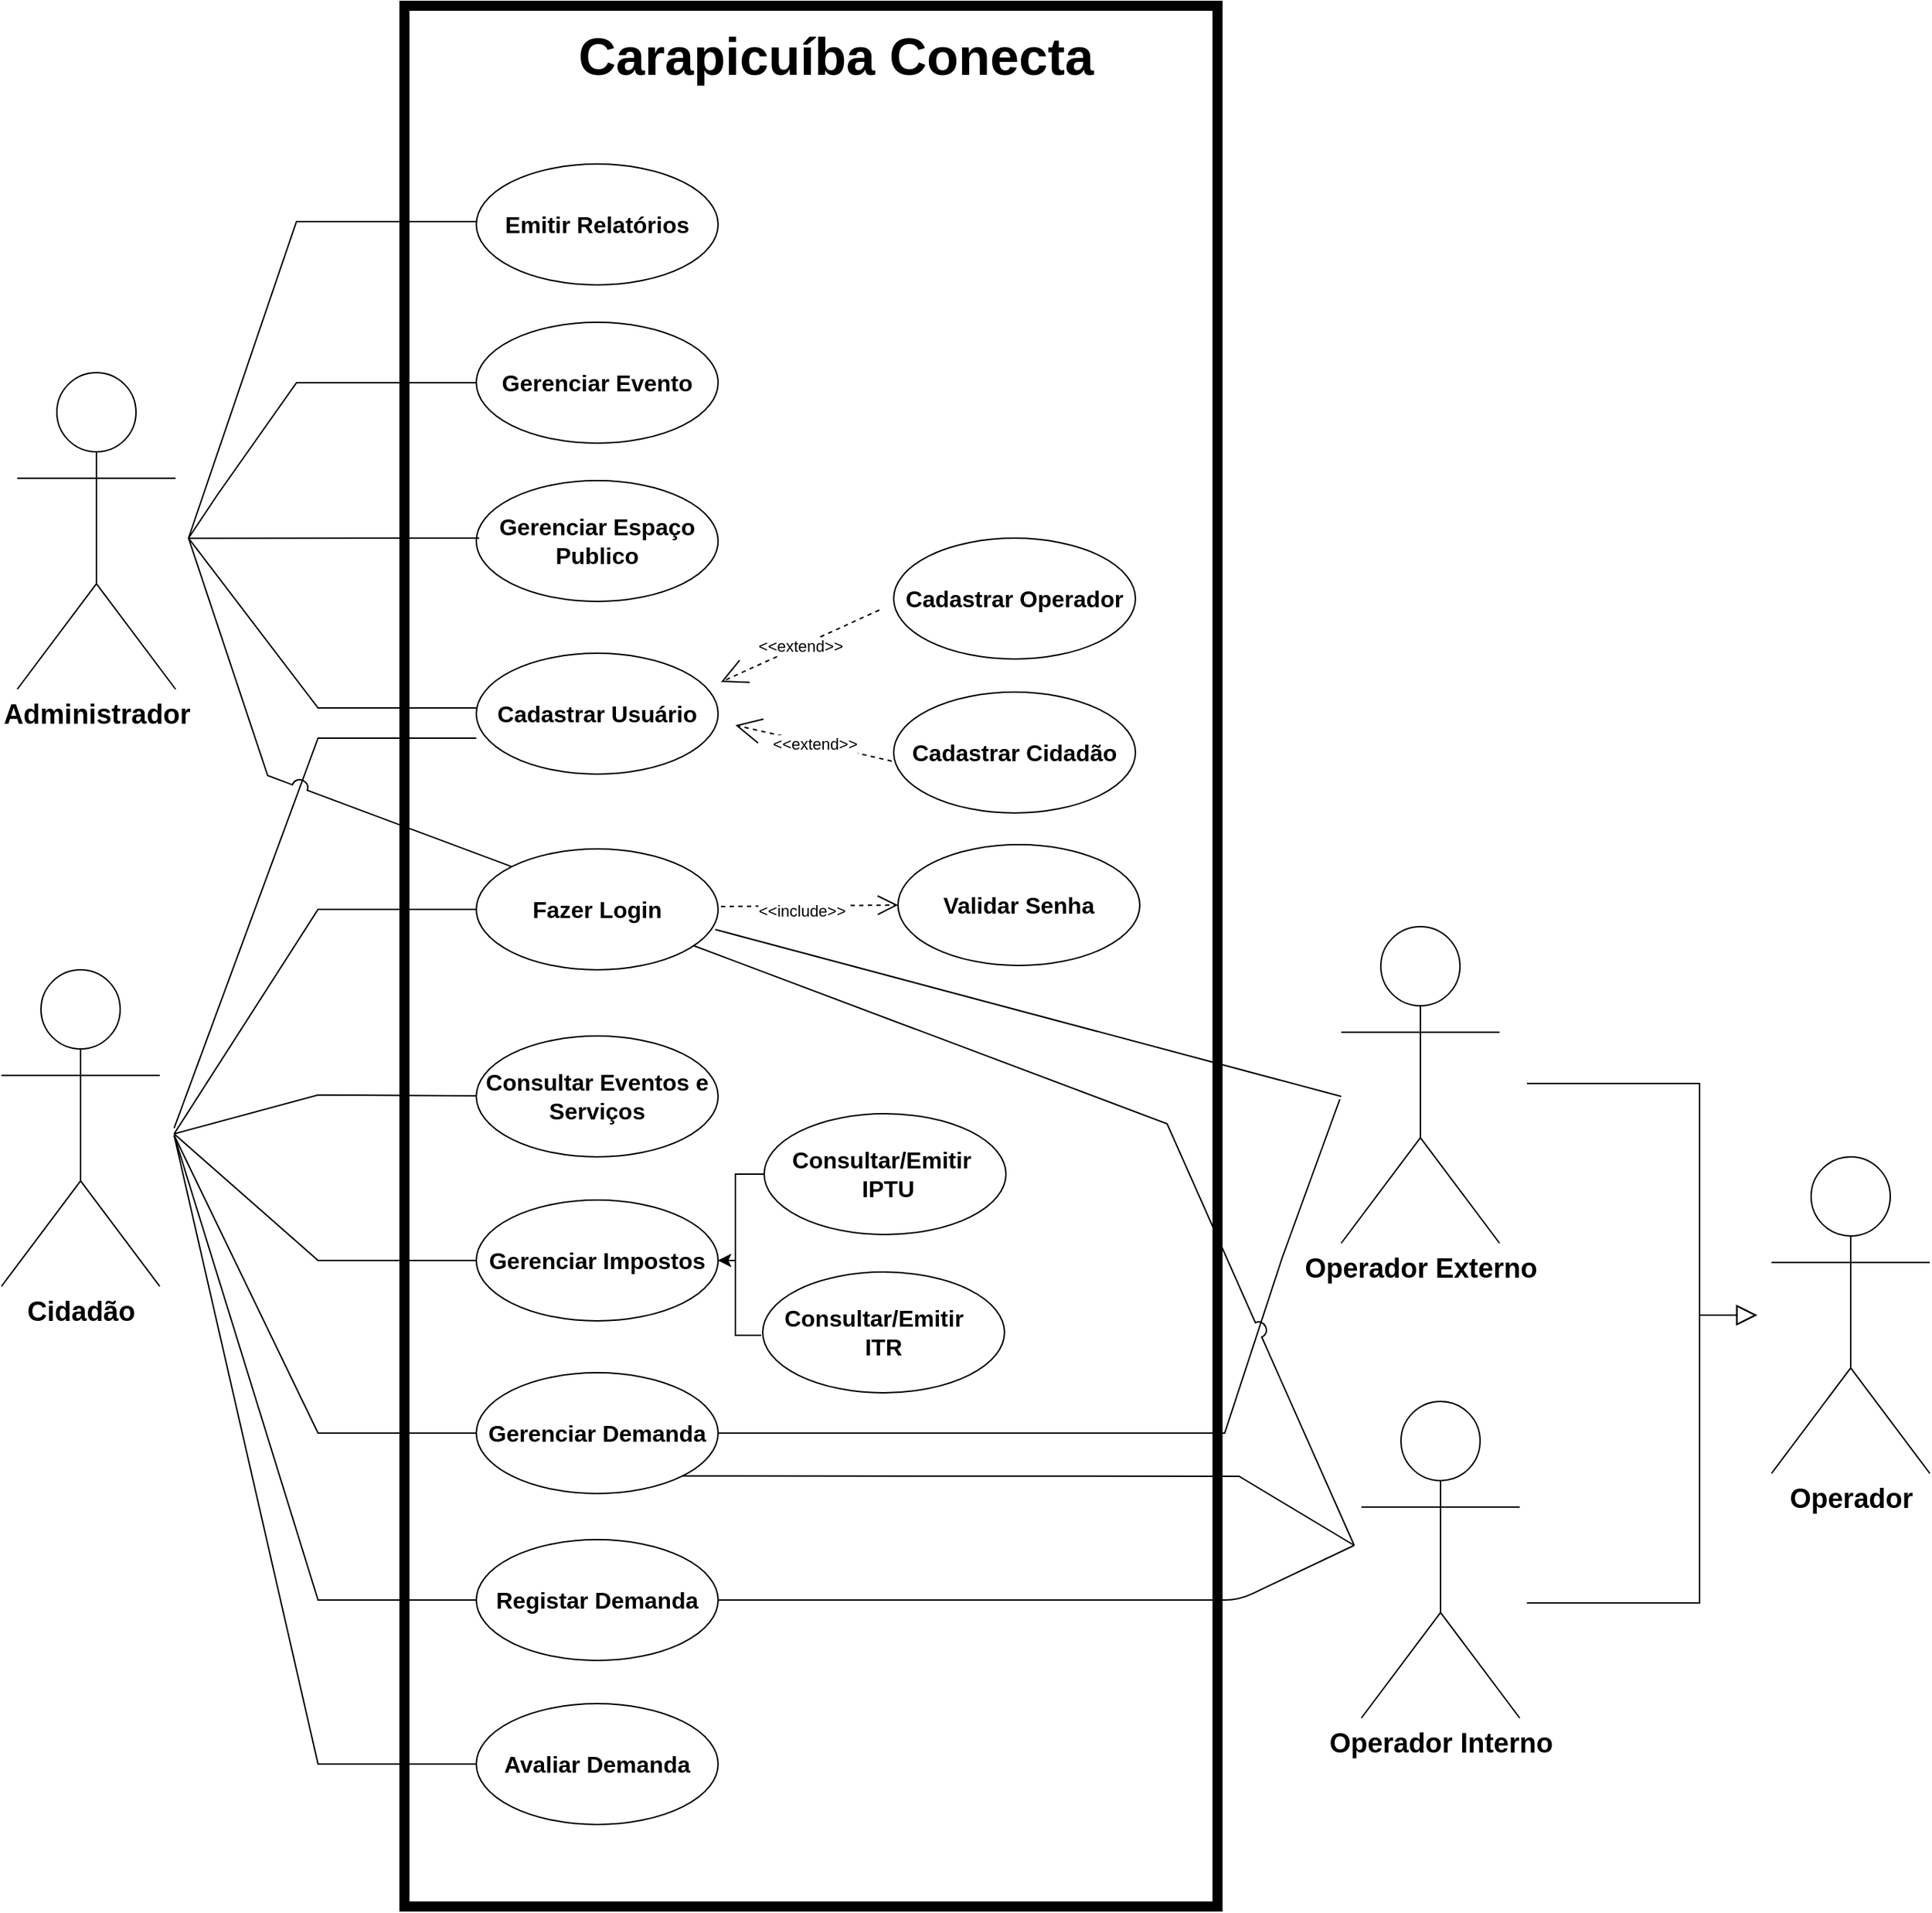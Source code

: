 <mxfile version="13.9.9" type="device"><diagram name="Page-1" id="0783ab3e-0a74-02c8-0abd-f7b4e66b4bec"><mxGraphModel dx="1847" dy="1650" grid="0" gridSize="10" guides="0" tooltips="1" connect="1" arrows="1" fold="1" page="0" pageScale="1" pageWidth="850" pageHeight="1100" background="#ffffff" math="0" shadow="0"><root><mxCell id="0"/><mxCell id="1" parent="0"/><mxCell id="fEN4q4cd165plTv6tMsF-2" value="" style="html=1;strokeWidth=7;" parent="1" vertex="1"><mxGeometry x="140" y="-510" width="565" height="1321" as="geometry"/></mxCell><mxCell id="NhNxrP5ly3_uHtPSOgE7-4" value="&lt;b&gt;Cidadão&lt;/b&gt;" style="shape=umlActor;verticalLabelPosition=bottom;verticalAlign=top;html=1;outlineConnect=0;fontSize=19;" parent="1" vertex="1"><mxGeometry x="-140" y="160" width="110" height="220" as="geometry"/></mxCell><mxCell id="NhNxrP5ly3_uHtPSOgE7-5" value="&lt;b&gt;Administrador&lt;/b&gt;" style="shape=umlActor;verticalLabelPosition=bottom;verticalAlign=top;html=1;outlineConnect=0;fontSize=19;" parent="1" vertex="1"><mxGeometry x="-129" y="-255" width="110" height="220" as="geometry"/></mxCell><mxCell id="NhNxrP5ly3_uHtPSOgE7-23" value="&lt;font style=&quot;font-size: 16px&quot;&gt;&lt;b&gt;Gerenciar Espaço Publico&lt;/b&gt;&lt;/font&gt;" style="ellipse;whiteSpace=wrap;html=1;" parent="1" vertex="1"><mxGeometry x="190" y="-180" width="168" height="84" as="geometry"/></mxCell><mxCell id="NhNxrP5ly3_uHtPSOgE7-24" value="&lt;font style=&quot;font-size: 16px&quot;&gt;&lt;b&gt;Gerenciar Evento&lt;/b&gt;&lt;/font&gt;" style="ellipse;whiteSpace=wrap;html=1;" parent="1" vertex="1"><mxGeometry x="190" y="-290" width="168" height="84" as="geometry"/></mxCell><mxCell id="NhNxrP5ly3_uHtPSOgE7-25" value="&lt;font style=&quot;font-size: 16px&quot;&gt;&lt;b&gt;Cadastrar Usuário&lt;/b&gt;&lt;/font&gt;" style="ellipse;whiteSpace=wrap;html=1;" parent="1" vertex="1"><mxGeometry x="190" y="-60" width="168" height="84" as="geometry"/></mxCell><mxCell id="NhNxrP5ly3_uHtPSOgE7-27" value="&lt;font style=&quot;font-size: 16px&quot;&gt;&lt;b&gt;Consultar Eventos e Serviços&lt;/b&gt;&lt;/font&gt;" style="ellipse;whiteSpace=wrap;html=1;" parent="1" vertex="1"><mxGeometry x="190" y="206" width="168" height="84" as="geometry"/></mxCell><mxCell id="NhNxrP5ly3_uHtPSOgE7-28" value="&lt;span&gt;&lt;font style=&quot;font-size: 16px&quot;&gt;&lt;b&gt;Fazer Login&lt;/b&gt;&lt;/font&gt;&lt;/span&gt;" style="ellipse;whiteSpace=wrap;html=1;" parent="1" vertex="1"><mxGeometry x="190" y="76" width="168" height="84" as="geometry"/></mxCell><mxCell id="NhNxrP5ly3_uHtPSOgE7-29" value="&lt;font style=&quot;font-size: 16px&quot;&gt;&lt;b&gt;Gerenciar Impostos&lt;/b&gt;&lt;/font&gt;" style="ellipse;whiteSpace=wrap;html=1;" parent="1" vertex="1"><mxGeometry x="190" y="320" width="168" height="84" as="geometry"/></mxCell><mxCell id="NhNxrP5ly3_uHtPSOgE7-30" value="&lt;font style=&quot;font-size: 16px&quot;&gt;&lt;b&gt;Registar Demanda&lt;/b&gt;&lt;/font&gt;" style="ellipse;whiteSpace=wrap;html=1;" parent="1" vertex="1"><mxGeometry x="190" y="556" width="168" height="84" as="geometry"/></mxCell><mxCell id="NhNxrP5ly3_uHtPSOgE7-31" value="&lt;font style=&quot;font-size: 16px&quot;&gt;&lt;b&gt;Gerenciar Demanda&lt;/b&gt;&lt;/font&gt;" style="ellipse;whiteSpace=wrap;html=1;" parent="1" vertex="1"><mxGeometry x="190" y="440" width="168" height="84" as="geometry"/></mxCell><mxCell id="NhNxrP5ly3_uHtPSOgE7-32" value="&lt;span style=&quot;font-size: 16px&quot;&gt;&lt;b&gt;Avaliar Demanda&lt;/b&gt;&lt;/span&gt;" style="ellipse;whiteSpace=wrap;html=1;" parent="1" vertex="1"><mxGeometry x="190" y="670" width="168" height="84" as="geometry"/></mxCell><mxCell id="NhNxrP5ly3_uHtPSOgE7-57" value="&lt;b&gt;Operador Externo&lt;/b&gt;" style="shape=umlActor;verticalLabelPosition=bottom;verticalAlign=top;html=1;outlineConnect=0;fontSize=19;" parent="1" vertex="1"><mxGeometry x="791" y="130" width="110" height="220" as="geometry"/></mxCell><mxCell id="NhNxrP5ly3_uHtPSOgE7-58" value="&lt;b&gt;Operador Interno&lt;/b&gt;" style="shape=umlActor;verticalLabelPosition=bottom;verticalAlign=top;html=1;outlineConnect=0;fontSize=19;" parent="1" vertex="1"><mxGeometry x="805" y="460" width="110" height="220" as="geometry"/></mxCell><mxCell id="NhNxrP5ly3_uHtPSOgE7-59" value="&lt;b&gt;Operador&lt;/b&gt;" style="shape=umlActor;verticalLabelPosition=bottom;verticalAlign=top;html=1;fontSize=19;" parent="1" vertex="1"><mxGeometry x="1090" y="290" width="110" height="220" as="geometry"/></mxCell><mxCell id="NhNxrP5ly3_uHtPSOgE7-74" value="&lt;font style=&quot;font-size: 16px&quot;&gt;&lt;b&gt;Cadastrar Operador&lt;/b&gt;&lt;/font&gt;" style="ellipse;whiteSpace=wrap;html=1;fontSize=19;" parent="1" vertex="1"><mxGeometry x="480" y="-140" width="168" height="84" as="geometry"/></mxCell><mxCell id="NhNxrP5ly3_uHtPSOgE7-75" value="&lt;font style=&quot;font-size: 16px&quot;&gt;&lt;b&gt;Cadastrar Cidadão&lt;/b&gt;&lt;/font&gt;" style="ellipse;whiteSpace=wrap;html=1;fontSize=19;" parent="1" vertex="1"><mxGeometry x="480" y="-33" width="168" height="84" as="geometry"/></mxCell><mxCell id="NhNxrP5ly3_uHtPSOgE7-77" value="&amp;lt;&amp;lt;extend&amp;gt;&amp;gt;" style="endArrow=open;endSize=16;endFill=0;html=1;fontSize=11;dashed=1;" parent="1" edge="1"><mxGeometry width="160" relative="1" as="geometry"><mxPoint x="470" y="-90" as="sourcePoint"/><mxPoint x="360" y="-40" as="targetPoint"/></mxGeometry></mxCell><mxCell id="NhNxrP5ly3_uHtPSOgE7-78" value="&amp;lt;&amp;lt;extend&amp;gt;&amp;gt;" style="endArrow=open;endSize=16;endFill=0;html=1;dashed=1;fontSize=11;exitX=-0.008;exitY=0.571;exitDx=0;exitDy=0;exitPerimeter=0;" parent="1" source="NhNxrP5ly3_uHtPSOgE7-75" edge="1"><mxGeometry width="160" relative="1" as="geometry"><mxPoint x="470" y="20" as="sourcePoint"/><mxPoint x="370" y="-10" as="targetPoint"/></mxGeometry></mxCell><mxCell id="fEN4q4cd165plTv6tMsF-3" value="Carapicuíba Conecta" style="text;align=center;fontStyle=1;verticalAlign=middle;spacingLeft=3;spacingRight=3;strokeColor=none;rotatable=0;points=[[0,0.5],[1,0.5]];portConstraint=eastwest;fontSize=36;" parent="1" vertex="1"><mxGeometry x="400" y="-492" width="80" height="26" as="geometry"/></mxCell><mxCell id="fEN4q4cd165plTv6tMsF-9" style="edgeStyle=orthogonalEdgeStyle;rounded=0;orthogonalLoop=1;jettySize=auto;html=1;exitX=0;exitY=0.5;exitDx=0;exitDy=0;entryX=1;entryY=0.5;entryDx=0;entryDy=0;fontSize=36;" parent="1" source="fEN4q4cd165plTv6tMsF-7" target="NhNxrP5ly3_uHtPSOgE7-29" edge="1"><mxGeometry relative="1" as="geometry"/></mxCell><mxCell id="fEN4q4cd165plTv6tMsF-7" value="&lt;font style=&quot;font-size: 16px&quot;&gt;&lt;b&gt;Consultar/Emitir&amp;nbsp; &amp;nbsp;IPTU&lt;/b&gt;&lt;/font&gt;" style="ellipse;whiteSpace=wrap;html=1;" parent="1" vertex="1"><mxGeometry x="390" y="260" width="168" height="84" as="geometry"/></mxCell><mxCell id="fEN4q4cd165plTv6tMsF-10" style="edgeStyle=orthogonalEdgeStyle;rounded=0;orthogonalLoop=1;jettySize=auto;html=1;exitX=0;exitY=0.5;exitDx=0;exitDy=0;fontSize=36;" parent="1" edge="1"><mxGeometry relative="1" as="geometry"><mxPoint x="358" y="362" as="targetPoint"/><mxPoint x="388.0" y="414.0" as="sourcePoint"/><Array as="points"><mxPoint x="370" y="414"/><mxPoint x="370" y="362"/></Array></mxGeometry></mxCell><mxCell id="fEN4q4cd165plTv6tMsF-8" value="&lt;b style=&quot;font-size: 16px&quot;&gt;Consultar/Emitir&amp;nbsp; &amp;nbsp; ITR&lt;/b&gt;" style="ellipse;whiteSpace=wrap;html=1;" parent="1" vertex="1"><mxGeometry x="389" y="370" width="168" height="84" as="geometry"/></mxCell><mxCell id="fEN4q4cd165plTv6tMsF-14" value="" style="endArrow=none;endFill=0;endSize=12;html=1;fontSize=36;entryX=0.012;entryY=0.415;entryDx=0;entryDy=0;entryPerimeter=0;" parent="1" edge="1"><mxGeometry width="160" relative="1" as="geometry"><mxPoint x="-10" y="-139.86" as="sourcePoint"/><mxPoint x="192.016" y="-140" as="targetPoint"/></mxGeometry></mxCell><mxCell id="fEN4q4cd165plTv6tMsF-15" value="" style="endArrow=none;endFill=0;endSize=12;html=1;fontSize=36;entryX=0;entryY=0.5;entryDx=0;entryDy=0;rounded=0;" parent="1" edge="1"><mxGeometry width="160" relative="1" as="geometry"><mxPoint x="-10" y="-140" as="sourcePoint"/><mxPoint x="190" y="-22" as="targetPoint"/><Array as="points"><mxPoint x="80" y="-22"/></Array></mxGeometry></mxCell><mxCell id="fEN4q4cd165plTv6tMsF-16" value="" style="endArrow=none;endFill=0;endSize=12;html=1;fontSize=36;entryX=0;entryY=0.5;entryDx=0;entryDy=0;rounded=0;jumpStyle=arc;" parent="1" edge="1"><mxGeometry width="160" relative="1" as="geometry"><mxPoint x="-20" y="270" as="sourcePoint"/><mxPoint x="190" y="-1" as="targetPoint"/><Array as="points"><mxPoint x="80" y="-1"/></Array></mxGeometry></mxCell><mxCell id="fEN4q4cd165plTv6tMsF-17" value="" style="endArrow=none;endFill=0;endSize=12;html=1;fontSize=36;entryX=0;entryY=0.5;entryDx=0;entryDy=0;rounded=0;" parent="1" target="NhNxrP5ly3_uHtPSOgE7-28" edge="1"><mxGeometry width="160" relative="1" as="geometry"><mxPoint x="-20" y="274" as="sourcePoint"/><mxPoint x="140" y="274" as="targetPoint"/><Array as="points"><mxPoint x="80" y="118"/></Array></mxGeometry></mxCell><mxCell id="fEN4q4cd165plTv6tMsF-19" value="" style="endArrow=none;endFill=0;endSize=12;html=1;fontSize=36;rounded=0;" parent="1" target="NhNxrP5ly3_uHtPSOgE7-27" edge="1"><mxGeometry width="160" relative="1" as="geometry"><mxPoint x="-20" y="274" as="sourcePoint"/><mxPoint x="140" y="274" as="targetPoint"/><Array as="points"><mxPoint x="80" y="247"/></Array></mxGeometry></mxCell><mxCell id="fEN4q4cd165plTv6tMsF-20" value="" style="endArrow=none;endFill=0;endSize=12;html=1;fontSize=36;entryX=0;entryY=0.5;entryDx=0;entryDy=0;rounded=0;" parent="1" target="NhNxrP5ly3_uHtPSOgE7-29" edge="1"><mxGeometry width="160" relative="1" as="geometry"><mxPoint x="-20" y="274" as="sourcePoint"/><mxPoint x="140" y="274" as="targetPoint"/><Array as="points"><mxPoint x="80" y="362"/></Array></mxGeometry></mxCell><mxCell id="fEN4q4cd165plTv6tMsF-21" value="" style="endArrow=none;endFill=0;endSize=12;html=1;fontSize=36;rounded=0;" parent="1" target="NhNxrP5ly3_uHtPSOgE7-31" edge="1"><mxGeometry width="160" relative="1" as="geometry"><mxPoint x="-20" y="275" as="sourcePoint"/><mxPoint x="140" y="275" as="targetPoint"/><Array as="points"><mxPoint x="80" y="482"/></Array></mxGeometry></mxCell><mxCell id="fEN4q4cd165plTv6tMsF-22" value="" style="endArrow=none;endFill=0;endSize=12;html=1;fontSize=36;entryX=0;entryY=0.5;entryDx=0;entryDy=0;rounded=0;" parent="1" target="NhNxrP5ly3_uHtPSOgE7-30" edge="1"><mxGeometry width="160" relative="1" as="geometry"><mxPoint x="-20" y="275" as="sourcePoint"/><mxPoint x="140" y="275" as="targetPoint"/><Array as="points"><mxPoint x="80" y="598"/></Array></mxGeometry></mxCell><mxCell id="fEN4q4cd165plTv6tMsF-23" value="" style="endArrow=none;endFill=0;endSize=12;html=1;fontSize=36;entryX=0;entryY=0.5;entryDx=0;entryDy=0;rounded=0;" parent="1" target="NhNxrP5ly3_uHtPSOgE7-32" edge="1"><mxGeometry width="160" relative="1" as="geometry"><mxPoint x="-20" y="275" as="sourcePoint"/><mxPoint x="140" y="275" as="targetPoint"/><Array as="points"><mxPoint x="80" y="712"/></Array></mxGeometry></mxCell><mxCell id="fEN4q4cd165plTv6tMsF-24" value="" style="endArrow=none;endFill=0;endSize=12;html=1;fontSize=36;entryX=0;entryY=0.5;entryDx=0;entryDy=0;rounded=0;" parent="1" target="NhNxrP5ly3_uHtPSOgE7-24" edge="1"><mxGeometry width="160" relative="1" as="geometry"><mxPoint x="-10" y="-140" as="sourcePoint"/><mxPoint x="180" y="-145.59" as="targetPoint"/><Array as="points"><mxPoint x="10" y="-170"/><mxPoint x="65" y="-248"/></Array></mxGeometry></mxCell><mxCell id="fEN4q4cd165plTv6tMsF-26" value="" style="endArrow=block;endFill=0;endSize=12;html=1;fontSize=36;rounded=0;" parent="1" edge="1"><mxGeometry width="160" relative="1" as="geometry"><mxPoint x="920" y="239" as="sourcePoint"/><mxPoint x="1080" y="400" as="targetPoint"/><Array as="points"><mxPoint x="1040" y="239"/><mxPoint x="1040" y="400"/></Array></mxGeometry></mxCell><mxCell id="fEN4q4cd165plTv6tMsF-27" value="" style="endArrow=block;endFill=0;endSize=12;html=1;fontSize=36;rounded=0;" parent="1" edge="1"><mxGeometry width="160" relative="1" as="geometry"><mxPoint x="920" y="600" as="sourcePoint"/><mxPoint x="1080" y="400" as="targetPoint"/><Array as="points"><mxPoint x="1040" y="600"/><mxPoint x="1040" y="500"/><mxPoint x="1040" y="400"/></Array></mxGeometry></mxCell><mxCell id="fEN4q4cd165plTv6tMsF-28" value="" style="endArrow=none;endFill=0;endSize=12;html=1;fontSize=36;entryX=1;entryY=0.5;entryDx=0;entryDy=0;rounded=0;" parent="1" target="NhNxrP5ly3_uHtPSOgE7-31" edge="1"><mxGeometry width="160" relative="1" as="geometry"><mxPoint x="790" y="250" as="sourcePoint"/><mxPoint x="540" y="210" as="targetPoint"/><Array as="points"><mxPoint x="750" y="360"/><mxPoint x="710" y="482"/></Array></mxGeometry></mxCell><mxCell id="fEN4q4cd165plTv6tMsF-29" value="" style="endArrow=none;endFill=0;endSize=12;html=1;fontSize=36;entryX=1;entryY=0.5;entryDx=0;entryDy=0;" parent="1" target="NhNxrP5ly3_uHtPSOgE7-30" edge="1"><mxGeometry width="160" relative="1" as="geometry"><mxPoint x="800" y="560" as="sourcePoint"/><mxPoint x="520" y="450" as="targetPoint"/><Array as="points"><mxPoint x="720" y="598"/></Array></mxGeometry></mxCell><mxCell id="fEN4q4cd165plTv6tMsF-30" value="" style="endArrow=none;endFill=0;endSize=12;html=1;fontSize=36;entryX=1;entryY=1;entryDx=0;entryDy=0;rounded=0;" parent="1" target="NhNxrP5ly3_uHtPSOgE7-31" edge="1"><mxGeometry width="160" relative="1" as="geometry"><mxPoint x="800" y="560" as="sourcePoint"/><mxPoint x="520" y="450" as="targetPoint"/><Array as="points"><mxPoint x="720" y="512"/></Array></mxGeometry></mxCell><mxCell id="fEN4q4cd165plTv6tMsF-31" value="&lt;span&gt;&lt;font style=&quot;font-size: 16px&quot;&gt;&lt;b&gt;Validar Senha&lt;/b&gt;&lt;/font&gt;&lt;/span&gt;" style="ellipse;whiteSpace=wrap;html=1;" parent="1" vertex="1"><mxGeometry x="483" y="73" width="168" height="84" as="geometry"/></mxCell><mxCell id="fEN4q4cd165plTv6tMsF-34" value="&lt;span style=&quot;font-size: 11px&quot;&gt;&amp;lt;&amp;lt;include&amp;gt;&amp;gt;&lt;/span&gt;" style="endArrow=open;endSize=12;dashed=1;html=1;fontSize=36;entryX=0;entryY=0.5;entryDx=0;entryDy=0;" parent="1" target="fEN4q4cd165plTv6tMsF-31" edge="1"><mxGeometry x="-0.091" y="6" width="160" relative="1" as="geometry"><mxPoint x="360" y="116" as="sourcePoint"/><mxPoint x="470" y="116.41" as="targetPoint"/><mxPoint as="offset"/></mxGeometry></mxCell><mxCell id="fEN4q4cd165plTv6tMsF-37" value="" style="endArrow=none;endFill=0;endSize=12;html=1;fontSize=36;entryX=0;entryY=0;entryDx=0;entryDy=0;rounded=0;jumpStyle=arc;jumpSize=11;" parent="1" target="NhNxrP5ly3_uHtPSOgE7-28" edge="1"><mxGeometry width="160" relative="1" as="geometry"><mxPoint x="-10" y="-140" as="sourcePoint"/><mxPoint x="296" y="89" as="targetPoint"/><Array as="points"><mxPoint x="45" y="25"/></Array></mxGeometry></mxCell><mxCell id="fEN4q4cd165plTv6tMsF-39" value="" style="endArrow=none;endFill=0;endSize=12;html=1;fontSize=36;rounded=0;" parent="1" edge="1"><mxGeometry width="160" relative="1" as="geometry"><mxPoint x="791" y="248" as="sourcePoint"/><mxPoint x="356" y="132" as="targetPoint"/></mxGeometry></mxCell><mxCell id="fEN4q4cd165plTv6tMsF-41" value="" style="endArrow=none;endFill=0;endSize=12;html=1;fontSize=36;rounded=0;jumpStyle=arc;jumpSize=11;" parent="1" target="NhNxrP5ly3_uHtPSOgE7-28" edge="1"><mxGeometry width="160" relative="1" as="geometry"><mxPoint x="800" y="560" as="sourcePoint"/><mxPoint x="773" y="427" as="targetPoint"/><Array as="points"><mxPoint x="670" y="267"/></Array></mxGeometry></mxCell><mxCell id="kcTwCwO4Mq2382S_qF71-2" value="&lt;font style=&quot;font-size: 16px&quot;&gt;&lt;b&gt;Emitir Relatórios&lt;/b&gt;&lt;/font&gt;" style="ellipse;whiteSpace=wrap;html=1;" parent="1" vertex="1"><mxGeometry x="190" y="-400" width="168" height="84" as="geometry"/></mxCell><mxCell id="kcTwCwO4Mq2382S_qF71-3" value="" style="endArrow=none;endFill=0;endSize=12;html=1;fontSize=36;entryX=0;entryY=0.5;entryDx=0;entryDy=0;rounded=0;" parent="1" edge="1"><mxGeometry width="160" relative="1" as="geometry"><mxPoint x="-10" y="-140" as="sourcePoint"/><mxPoint x="190.0" y="-360.0" as="targetPoint"/><Array as="points"><mxPoint x="65" y="-360"/></Array></mxGeometry></mxCell></root></mxGraphModel></diagram></mxfile>
